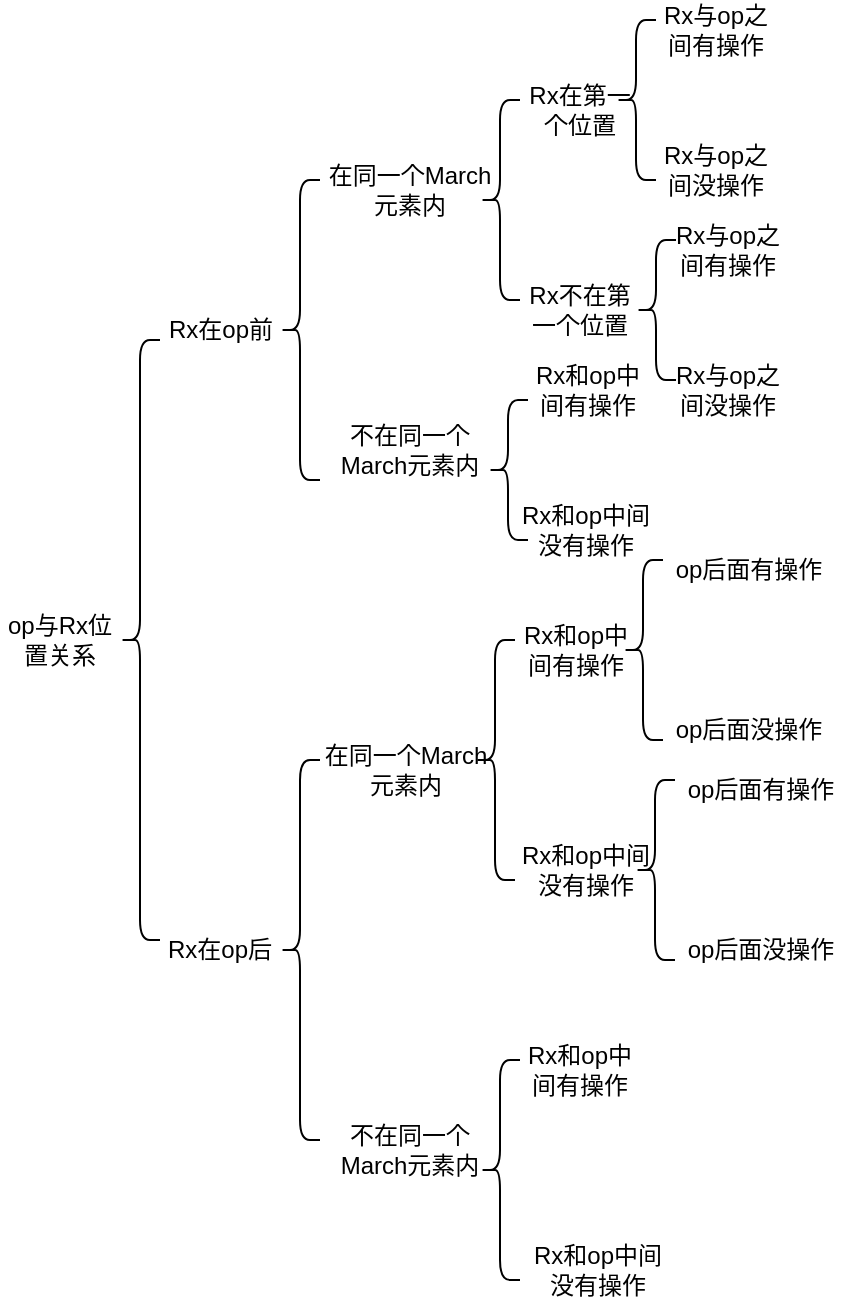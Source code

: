 <mxfile version="20.8.20" type="github">
  <diagram name="第 1 页" id="7BWOVIeHfHWRDhxYybXX">
    <mxGraphModel dx="1434" dy="796" grid="1" gridSize="10" guides="1" tooltips="1" connect="1" arrows="1" fold="1" page="1" pageScale="1" pageWidth="827" pageHeight="1169" math="0" shadow="0">
      <root>
        <mxCell id="0" />
        <mxCell id="1" parent="0" />
        <mxCell id="fFmbdHrcv6SZb14ruAzG-1" value="" style="shape=curlyBracket;whiteSpace=wrap;html=1;rounded=1;labelPosition=left;verticalLabelPosition=middle;align=right;verticalAlign=middle;" vertex="1" parent="1">
          <mxGeometry x="100" y="290" width="20" height="300" as="geometry" />
        </mxCell>
        <mxCell id="fFmbdHrcv6SZb14ruAzG-2" value="Rx在op前" style="text;html=1;align=center;verticalAlign=middle;resizable=0;points=[];autosize=1;strokeColor=none;fillColor=none;" vertex="1" parent="1">
          <mxGeometry x="110" y="270" width="80" height="30" as="geometry" />
        </mxCell>
        <mxCell id="fFmbdHrcv6SZb14ruAzG-3" value="Rx在op后" style="text;html=1;strokeColor=none;fillColor=none;align=center;verticalAlign=middle;whiteSpace=wrap;rounded=0;" vertex="1" parent="1">
          <mxGeometry x="120" y="580" width="60" height="30" as="geometry" />
        </mxCell>
        <mxCell id="fFmbdHrcv6SZb14ruAzG-4" value="" style="shape=curlyBracket;whiteSpace=wrap;html=1;rounded=1;labelPosition=left;verticalLabelPosition=middle;align=right;verticalAlign=middle;" vertex="1" parent="1">
          <mxGeometry x="180" y="210" width="20" height="150" as="geometry" />
        </mxCell>
        <mxCell id="fFmbdHrcv6SZb14ruAzG-5" value="在同一个March元素内" style="text;html=1;strokeColor=none;fillColor=none;align=center;verticalAlign=middle;whiteSpace=wrap;rounded=0;" vertex="1" parent="1">
          <mxGeometry x="200" y="200" width="90" height="30" as="geometry" />
        </mxCell>
        <mxCell id="fFmbdHrcv6SZb14ruAzG-6" value="不在同一个March元素内" style="text;html=1;strokeColor=none;fillColor=none;align=center;verticalAlign=middle;whiteSpace=wrap;rounded=0;" vertex="1" parent="1">
          <mxGeometry x="200" y="330" width="90" height="30" as="geometry" />
        </mxCell>
        <mxCell id="fFmbdHrcv6SZb14ruAzG-13" value="" style="shape=curlyBracket;whiteSpace=wrap;html=1;rounded=1;labelPosition=left;verticalLabelPosition=middle;align=right;verticalAlign=middle;size=0.5;" vertex="1" parent="1">
          <mxGeometry x="180" y="500" width="20" height="190" as="geometry" />
        </mxCell>
        <mxCell id="fFmbdHrcv6SZb14ruAzG-14" value="在同一个March元素内" style="text;html=1;strokeColor=none;fillColor=none;align=center;verticalAlign=middle;whiteSpace=wrap;rounded=0;" vertex="1" parent="1">
          <mxGeometry x="197.5" y="490" width="90" height="30" as="geometry" />
        </mxCell>
        <mxCell id="fFmbdHrcv6SZb14ruAzG-15" value="不在同一个March元素内" style="text;html=1;strokeColor=none;fillColor=none;align=center;verticalAlign=middle;whiteSpace=wrap;rounded=0;" vertex="1" parent="1">
          <mxGeometry x="200" y="680" width="90" height="30" as="geometry" />
        </mxCell>
        <mxCell id="fFmbdHrcv6SZb14ruAzG-16" value="" style="shape=curlyBracket;whiteSpace=wrap;html=1;rounded=1;labelPosition=left;verticalLabelPosition=middle;align=right;verticalAlign=middle;" vertex="1" parent="1">
          <mxGeometry x="280" y="170" width="20" height="100" as="geometry" />
        </mxCell>
        <mxCell id="fFmbdHrcv6SZb14ruAzG-17" value="" style="shape=curlyBracket;whiteSpace=wrap;html=1;rounded=1;labelPosition=left;verticalLabelPosition=middle;align=right;verticalAlign=middle;" vertex="1" parent="1">
          <mxGeometry x="277.5" y="440" width="20" height="120" as="geometry" />
        </mxCell>
        <mxCell id="fFmbdHrcv6SZb14ruAzG-18" value="" style="shape=curlyBracket;whiteSpace=wrap;html=1;rounded=1;labelPosition=left;verticalLabelPosition=middle;align=right;verticalAlign=middle;size=0.5;" vertex="1" parent="1">
          <mxGeometry x="280" y="650" width="20" height="110" as="geometry" />
        </mxCell>
        <mxCell id="fFmbdHrcv6SZb14ruAzG-19" value="Rx在第一个位置" style="text;html=1;strokeColor=none;fillColor=none;align=center;verticalAlign=middle;whiteSpace=wrap;rounded=0;" vertex="1" parent="1">
          <mxGeometry x="300" y="160" width="60" height="30" as="geometry" />
        </mxCell>
        <mxCell id="fFmbdHrcv6SZb14ruAzG-20" value="Rx不在第一个位置" style="text;html=1;strokeColor=none;fillColor=none;align=center;verticalAlign=middle;whiteSpace=wrap;rounded=0;" vertex="1" parent="1">
          <mxGeometry x="300" y="260" width="60" height="30" as="geometry" />
        </mxCell>
        <mxCell id="fFmbdHrcv6SZb14ruAzG-21" value="Rx和op中间有操作" style="text;html=1;strokeColor=none;fillColor=none;align=center;verticalAlign=middle;whiteSpace=wrap;rounded=0;" vertex="1" parent="1">
          <mxGeometry x="297.5" y="430" width="60" height="30" as="geometry" />
        </mxCell>
        <mxCell id="fFmbdHrcv6SZb14ruAzG-23" value="Rx和op中间没有操作" style="text;html=1;strokeColor=none;fillColor=none;align=center;verticalAlign=middle;whiteSpace=wrap;rounded=0;" vertex="1" parent="1">
          <mxGeometry x="297.5" y="540" width="70" height="30" as="geometry" />
        </mxCell>
        <mxCell id="fFmbdHrcv6SZb14ruAzG-24" value="Rx和op中间有操作" style="text;html=1;strokeColor=none;fillColor=none;align=center;verticalAlign=middle;whiteSpace=wrap;rounded=0;" vertex="1" parent="1">
          <mxGeometry x="300" y="640" width="60" height="30" as="geometry" />
        </mxCell>
        <mxCell id="fFmbdHrcv6SZb14ruAzG-25" value="Rx和op中间没有操作" style="text;html=1;strokeColor=none;fillColor=none;align=center;verticalAlign=middle;whiteSpace=wrap;rounded=0;" vertex="1" parent="1">
          <mxGeometry x="304" y="740" width="70" height="30" as="geometry" />
        </mxCell>
        <mxCell id="fFmbdHrcv6SZb14ruAzG-26" value="" style="shape=curlyBracket;whiteSpace=wrap;html=1;rounded=1;labelPosition=left;verticalLabelPosition=middle;align=right;verticalAlign=middle;" vertex="1" parent="1">
          <mxGeometry x="351.5" y="400" width="20" height="90" as="geometry" />
        </mxCell>
        <mxCell id="fFmbdHrcv6SZb14ruAzG-27" value="op后面有操作" style="text;html=1;strokeColor=none;fillColor=none;align=center;verticalAlign=middle;whiteSpace=wrap;rounded=0;" vertex="1" parent="1">
          <mxGeometry x="371.5" y="390" width="85" height="30" as="geometry" />
        </mxCell>
        <mxCell id="fFmbdHrcv6SZb14ruAzG-28" value="op后面没操作" style="text;html=1;strokeColor=none;fillColor=none;align=center;verticalAlign=middle;whiteSpace=wrap;rounded=0;" vertex="1" parent="1">
          <mxGeometry x="371.5" y="470" width="85" height="30" as="geometry" />
        </mxCell>
        <mxCell id="fFmbdHrcv6SZb14ruAzG-29" value="" style="shape=curlyBracket;whiteSpace=wrap;html=1;rounded=1;labelPosition=left;verticalLabelPosition=middle;align=right;verticalAlign=middle;" vertex="1" parent="1">
          <mxGeometry x="357.5" y="510" width="20" height="90" as="geometry" />
        </mxCell>
        <mxCell id="fFmbdHrcv6SZb14ruAzG-30" value="op后面有操作" style="text;html=1;strokeColor=none;fillColor=none;align=center;verticalAlign=middle;whiteSpace=wrap;rounded=0;" vertex="1" parent="1">
          <mxGeometry x="377.5" y="500" width="85" height="30" as="geometry" />
        </mxCell>
        <mxCell id="fFmbdHrcv6SZb14ruAzG-31" value="op后面没操作" style="text;html=1;strokeColor=none;fillColor=none;align=center;verticalAlign=middle;whiteSpace=wrap;rounded=0;" vertex="1" parent="1">
          <mxGeometry x="377.5" y="580" width="85" height="30" as="geometry" />
        </mxCell>
        <mxCell id="fFmbdHrcv6SZb14ruAzG-32" value="" style="shape=curlyBracket;whiteSpace=wrap;html=1;rounded=1;labelPosition=left;verticalLabelPosition=middle;align=right;verticalAlign=middle;" vertex="1" parent="1">
          <mxGeometry x="284" y="320" width="20" height="70" as="geometry" />
        </mxCell>
        <mxCell id="fFmbdHrcv6SZb14ruAzG-33" value="Rx和op中间有操作" style="text;html=1;strokeColor=none;fillColor=none;align=center;verticalAlign=middle;whiteSpace=wrap;rounded=0;" vertex="1" parent="1">
          <mxGeometry x="304" y="300" width="60" height="30" as="geometry" />
        </mxCell>
        <mxCell id="fFmbdHrcv6SZb14ruAzG-34" value="Rx和op中间没有操作" style="text;html=1;strokeColor=none;fillColor=none;align=center;verticalAlign=middle;whiteSpace=wrap;rounded=0;" vertex="1" parent="1">
          <mxGeometry x="297.5" y="370" width="70" height="30" as="geometry" />
        </mxCell>
        <mxCell id="fFmbdHrcv6SZb14ruAzG-35" value="op与Rx位置关系" style="text;html=1;strokeColor=none;fillColor=none;align=center;verticalAlign=middle;whiteSpace=wrap;rounded=0;" vertex="1" parent="1">
          <mxGeometry x="40" y="425" width="60" height="30" as="geometry" />
        </mxCell>
        <mxCell id="fFmbdHrcv6SZb14ruAzG-38" value="" style="shape=curlyBracket;whiteSpace=wrap;html=1;rounded=1;labelPosition=left;verticalLabelPosition=middle;align=right;verticalAlign=middle;" vertex="1" parent="1">
          <mxGeometry x="348" y="130" width="20" height="80" as="geometry" />
        </mxCell>
        <mxCell id="fFmbdHrcv6SZb14ruAzG-39" value="" style="shape=curlyBracket;whiteSpace=wrap;html=1;rounded=1;labelPosition=left;verticalLabelPosition=middle;align=right;verticalAlign=middle;" vertex="1" parent="1">
          <mxGeometry x="358" y="240" width="20" height="70" as="geometry" />
        </mxCell>
        <mxCell id="fFmbdHrcv6SZb14ruAzG-40" value="Rx与op之间有操作" style="text;html=1;strokeColor=none;fillColor=none;align=center;verticalAlign=middle;whiteSpace=wrap;rounded=0;" vertex="1" parent="1">
          <mxGeometry x="368" y="120" width="60" height="30" as="geometry" />
        </mxCell>
        <mxCell id="fFmbdHrcv6SZb14ruAzG-41" value="Rx与op之间没操作" style="text;html=1;strokeColor=none;fillColor=none;align=center;verticalAlign=middle;whiteSpace=wrap;rounded=0;" vertex="1" parent="1">
          <mxGeometry x="368" y="190" width="60" height="30" as="geometry" />
        </mxCell>
        <mxCell id="fFmbdHrcv6SZb14ruAzG-42" value="Rx与op之间有操作" style="text;html=1;strokeColor=none;fillColor=none;align=center;verticalAlign=middle;whiteSpace=wrap;rounded=0;" vertex="1" parent="1">
          <mxGeometry x="374" y="230" width="60" height="30" as="geometry" />
        </mxCell>
        <mxCell id="fFmbdHrcv6SZb14ruAzG-43" value="Rx与op之间没操作" style="text;html=1;strokeColor=none;fillColor=none;align=center;verticalAlign=middle;whiteSpace=wrap;rounded=0;" vertex="1" parent="1">
          <mxGeometry x="374" y="300" width="60" height="30" as="geometry" />
        </mxCell>
      </root>
    </mxGraphModel>
  </diagram>
</mxfile>
